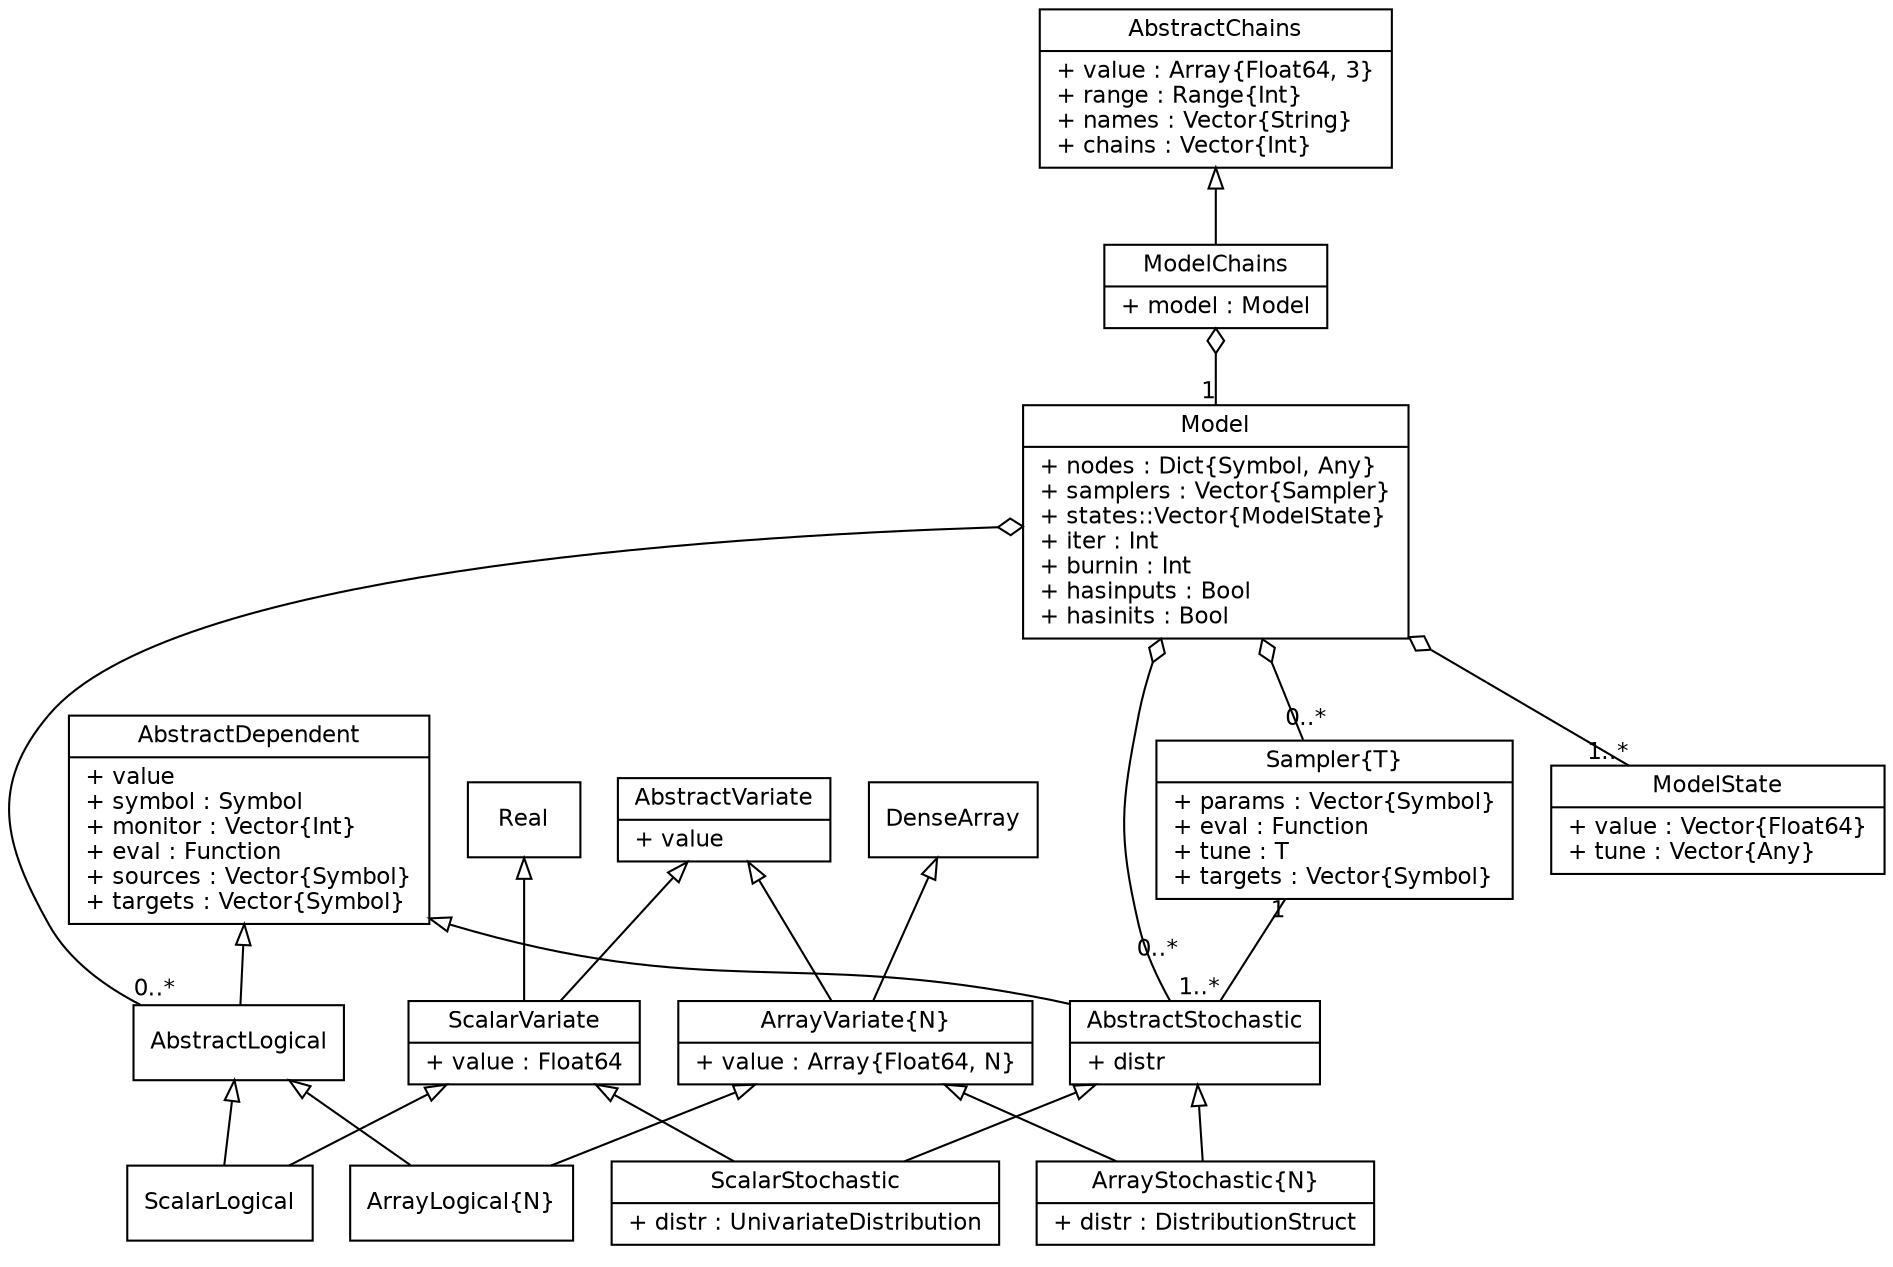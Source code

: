 graph MCMC {
    fontname = "Helvetica"
    fontsize = 11
    splines = true
    overlap = false

    node [fontname = "Helvetica", fontsize = 11, shape = record]

    edge [fontname = "Helvetica", fontsize = 11, dir = both, arrowtail = none, arrowhead = none]

    Real [label = "{Real}", pos="315, 610"]

    DenseArray [label = "{DenseArray}", pos="324, 570"]

    AbstractDependent [label = "{AbstractDependent|+ value\l+ symbol : Symbol\l+ monitor : Vector\{Int\}\l+ eval : Function\l+ sources : Vector\{Symbol\}\l+ targets : Vector\{Symbol\}\l}", pos="275, 425"]

    AbstractLogical [label = "{AbstractLogical}", pos="75, 425"]

    AbstractStochastic [label = "{AbstractStochastic|+ distr\l}", pos="495, 425"]

    AbstractVariate [label = "{AbstractVariate|+ value\l}", pos="230, 590"]

    ArrayLogical [label = "{ArrayLogical\{N\}}", pos="125, 515"]

    ArrayStochastic [label = "{ArrayStochastic\{N\}|+ distr : DistributionStruct\l}", pos="425, 515"]

    ArrayVariate [label = "{ArrayVariate\{N\}|+ value : Array\{Float64, N\}\l}", pos="275, 515"]

    ScalarLogical [label = "{ScalarLogical}", pos="25, 515"]

    ScalarStochastic [label = "{ScalarStochastic|+ distr : UnivariateDistribution\l}", pos="575, 515"]

    ScalarVariate [label = "{ScalarVariate|+ value : Float64\l}", pos="275, 665"]

    Model [label = "{Model|+ nodes : Dict\{Symbol, Any\}\l+ samplers : Vector\{Sampler\}\l+ states::Vector\{ModelState\}\l+ iter : Int\l+ burnin : Int\l+ hasinputs : Bool\l+ hasinits : Bool\l}", pos="275, 305"]

    Sampler [label = "{Sampler\{T\}|+ params : Vector\{Symbol\}\l+ eval : Function\l+ tune : T\l+ targets : Vector\{Symbol\}\l}", pos="495, 340"]
    
    ModelState [label = "{ModelState|+ value : Vector\{Float64\}\l+ tune : Vector\{Any\}\l}", pos="495, 265"]

    AbstractChains  [label = "{AbstractChains|+ value : Array\{Float64, 3\}\l+ range : Range\{Int\}\l+ names : Vector\{String\}\l+ chains : Vector\{Int\}\l}", pos="75, 340"]

    ModelChains [label = "{ModelChains|+ model : Model\l}", pos="75, 260"]

    Real -- ScalarVariate [arrowtail = empty]
    DenseArray -- ArrayVariate [arrowtail = empty]

    AbstractChains -- ModelChains [arrowtail = empty]
    AbstractDependent -- AbstractLogical [arrowtail = empty]
    AbstractDependent -- AbstractStochastic [arrowtail = empty]
    AbstractLogical -- ArrayLogical [arrowtail = empty]
    AbstractLogical -- ScalarLogical [arrowtail = empty]
    AbstractStochastic -- ArrayStochastic [arrowtail = empty]
    AbstractStochastic -- ScalarStochastic [arrowtail = empty]
    AbstractVariate -- ArrayVariate [arrowtail = empty]
    AbstractVariate -- ScalarVariate [arrowtail = empty]
    ArrayVariate -- ArrayLogical [arrowtail = empty]
    ArrayVariate -- ArrayStochastic [arrowtail = empty]
    ScalarVariate -- ScalarLogical [arrowtail = empty]
    ScalarVariate -- ScalarStochastic [arrowtail = empty]

    Sampler -- AbstractStochastic [taillabel = "1", headlabel = "1..*"]
    Model -- Sampler [arrowtail = odiamond, headlabel = "0..*", labeldistance = 1.0, labelangle = -30]
    Model -- AbstractLogical [arrowtail = odiamond, headlabel = "0..*", labeldistance = 1.0, labelangle = -105]
    Model -- AbstractStochastic [arrowtail = odiamond, headlabel = "0..*", labeldistance = 2.5, labelangle = -15]
    Model -- ModelState [arrowtail = odiamond, headlabel = "1..*"]
    ModelChains -- Model [arrowtail = odiamond, headlabel = "1"]

}
